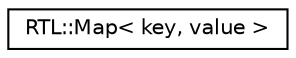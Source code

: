 digraph "Иерархия классов. Графический вид."
{
  edge [fontname="Helvetica",fontsize="10",labelfontname="Helvetica",labelfontsize="10"];
  node [fontname="Helvetica",fontsize="10",shape=record];
  rankdir="LR";
  Node0 [label="RTL::Map\< key, value \>",height=0.2,width=0.4,color="black", fillcolor="white", style="filled",URL="$classRTL_1_1Map.html",tooltip="Red Template Library Map. "];
}
